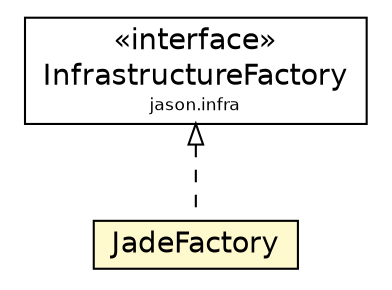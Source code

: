 #!/usr/local/bin/dot
#
# Class diagram 
# Generated by UMLGraph version 5.1 (http://www.umlgraph.org/)
#

digraph G {
	edge [fontname="Helvetica",fontsize=10,labelfontname="Helvetica",labelfontsize=10];
	node [fontname="Helvetica",fontsize=10,shape=plaintext];
	nodesep=0.25;
	ranksep=0.5;
	// jason.infra.InfrastructureFactory
	c40505 [label=<<table title="jason.infra.InfrastructureFactory" border="0" cellborder="1" cellspacing="0" cellpadding="2" port="p" href="../InfrastructureFactory.html">
		<tr><td><table border="0" cellspacing="0" cellpadding="1">
<tr><td align="center" balign="center"> &#171;interface&#187; </td></tr>
<tr><td align="center" balign="center"> InfrastructureFactory </td></tr>
<tr><td align="center" balign="center"><font point-size="8.0"> jason.infra </font></td></tr>
		</table></td></tr>
		</table>>, fontname="Helvetica", fontcolor="black", fontsize=14.0];
	// jason.infra.jade.JadeFactory
	c40522 [label=<<table title="jason.infra.jade.JadeFactory" border="0" cellborder="1" cellspacing="0" cellpadding="2" port="p" bgcolor="lemonChiffon" href="./JadeFactory.html">
		<tr><td><table border="0" cellspacing="0" cellpadding="1">
<tr><td align="center" balign="center"> JadeFactory </td></tr>
		</table></td></tr>
		</table>>, fontname="Helvetica", fontcolor="black", fontsize=14.0];
	//jason.infra.jade.JadeFactory implements jason.infra.InfrastructureFactory
	c40505:p -> c40522:p [dir=back,arrowtail=empty,style=dashed];
}

